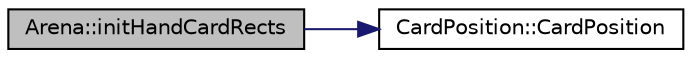 digraph "Arena::initHandCardRects"
{
  bgcolor="transparent";
  edge [fontname="Helvetica",fontsize="10",labelfontname="Helvetica",labelfontsize="10"];
  node [fontname="Helvetica",fontsize="10",shape=record];
  rankdir="LR";
  Node163 [label="Arena::initHandCardRects",height=0.2,width=0.4,color="black", fillcolor="grey75", style="filled", fontcolor="black"];
  Node163 -> Node164 [color="midnightblue",fontsize="10",style="solid",fontname="Helvetica"];
  Node164 [label="CardPosition::CardPosition",height=0.2,width=0.4,color="black",URL="$classCardPosition.html#a19b565f73ed795f1b0a87a24ba5cfaf1"];
}
